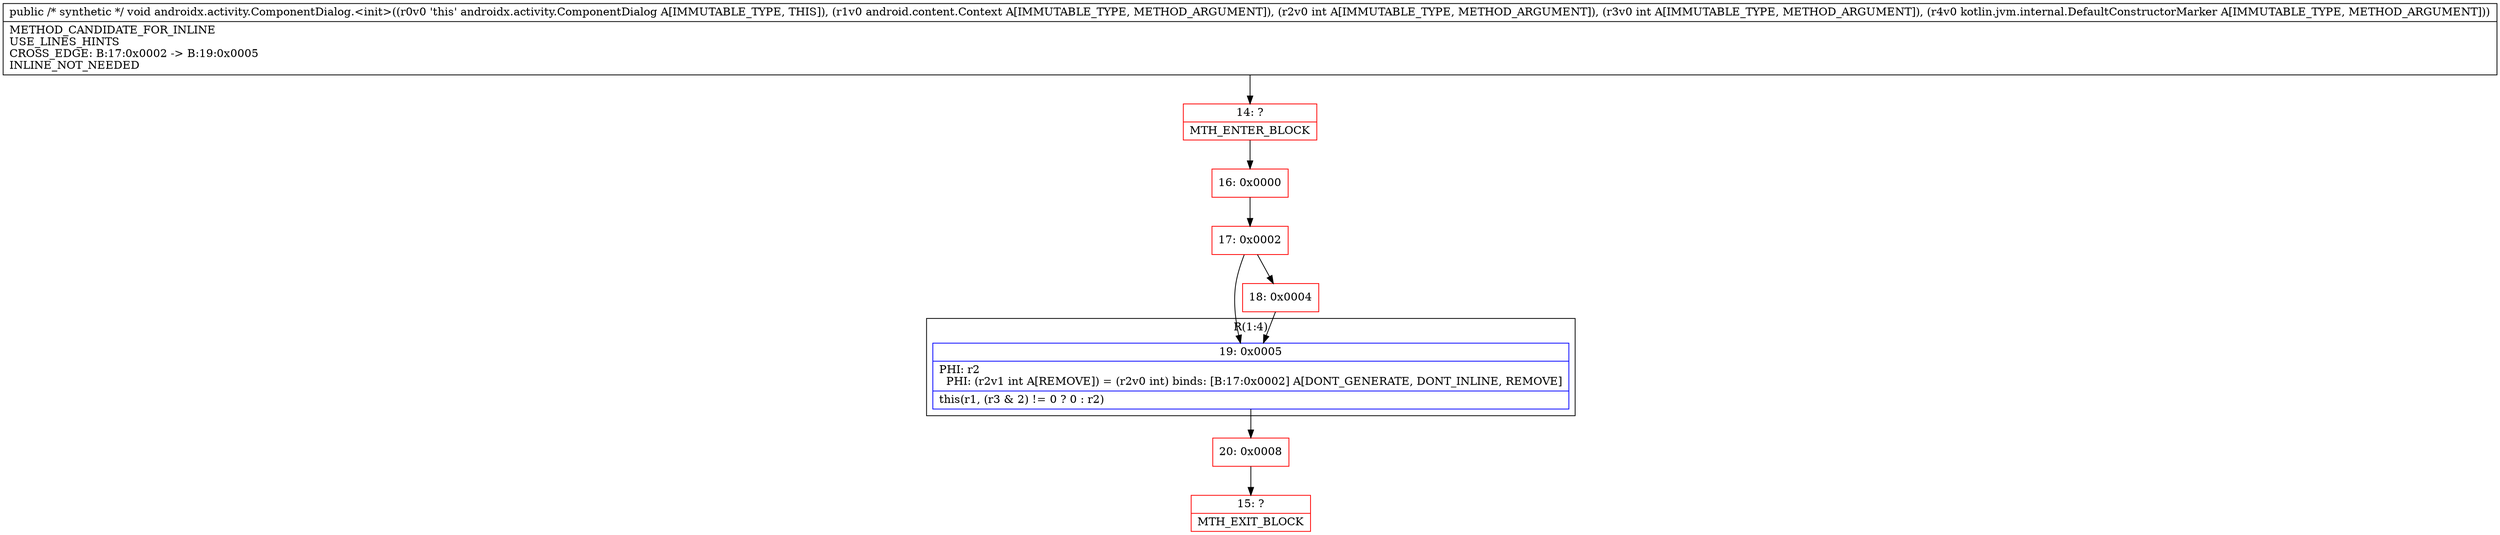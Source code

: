 digraph "CFG forandroidx.activity.ComponentDialog.\<init\>(Landroid\/content\/Context;IILkotlin\/jvm\/internal\/DefaultConstructorMarker;)V" {
subgraph cluster_Region_120054425 {
label = "R(1:4)";
node [shape=record,color=blue];
Node_19 [shape=record,label="{19\:\ 0x0005|PHI: r2 \l  PHI: (r2v1 int A[REMOVE]) = (r2v0 int) binds: [B:17:0x0002] A[DONT_GENERATE, DONT_INLINE, REMOVE]\l|this(r1, (r3 & 2) != 0 ? 0 : r2)\l}"];
}
Node_14 [shape=record,color=red,label="{14\:\ ?|MTH_ENTER_BLOCK\l}"];
Node_16 [shape=record,color=red,label="{16\:\ 0x0000}"];
Node_17 [shape=record,color=red,label="{17\:\ 0x0002}"];
Node_18 [shape=record,color=red,label="{18\:\ 0x0004}"];
Node_20 [shape=record,color=red,label="{20\:\ 0x0008}"];
Node_15 [shape=record,color=red,label="{15\:\ ?|MTH_EXIT_BLOCK\l}"];
MethodNode[shape=record,label="{public \/* synthetic *\/ void androidx.activity.ComponentDialog.\<init\>((r0v0 'this' androidx.activity.ComponentDialog A[IMMUTABLE_TYPE, THIS]), (r1v0 android.content.Context A[IMMUTABLE_TYPE, METHOD_ARGUMENT]), (r2v0 int A[IMMUTABLE_TYPE, METHOD_ARGUMENT]), (r3v0 int A[IMMUTABLE_TYPE, METHOD_ARGUMENT]), (r4v0 kotlin.jvm.internal.DefaultConstructorMarker A[IMMUTABLE_TYPE, METHOD_ARGUMENT]))  | METHOD_CANDIDATE_FOR_INLINE\lUSE_LINES_HINTS\lCROSS_EDGE: B:17:0x0002 \-\> B:19:0x0005\lINLINE_NOT_NEEDED\l}"];
MethodNode -> Node_14;Node_19 -> Node_20;
Node_14 -> Node_16;
Node_16 -> Node_17;
Node_17 -> Node_18;
Node_17 -> Node_19;
Node_18 -> Node_19;
Node_20 -> Node_15;
}


